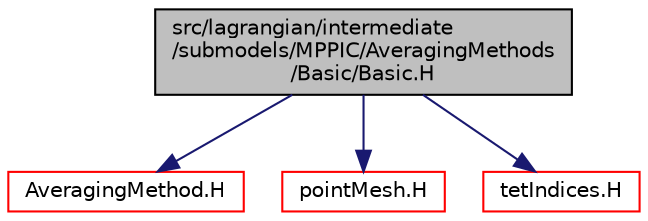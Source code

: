 digraph "src/lagrangian/intermediate/submodels/MPPIC/AveragingMethods/Basic/Basic.H"
{
  bgcolor="transparent";
  edge [fontname="Helvetica",fontsize="10",labelfontname="Helvetica",labelfontsize="10"];
  node [fontname="Helvetica",fontsize="10",shape=record];
  Node1 [label="src/lagrangian/intermediate\l/submodels/MPPIC/AveragingMethods\l/Basic/Basic.H",height=0.2,width=0.4,color="black", fillcolor="grey75", style="filled", fontcolor="black"];
  Node1 -> Node2 [color="midnightblue",fontsize="10",style="solid",fontname="Helvetica"];
  Node2 [label="AveragingMethod.H",height=0.2,width=0.4,color="red",URL="$a06923.html"];
  Node1 -> Node3 [color="midnightblue",fontsize="10",style="solid",fontname="Helvetica"];
  Node3 [label="pointMesh.H",height=0.2,width=0.4,color="red",URL="$a08747.html"];
  Node1 -> Node4 [color="midnightblue",fontsize="10",style="solid",fontname="Helvetica"];
  Node4 [label="tetIndices.H",height=0.2,width=0.4,color="red",URL="$a08838.html"];
}
